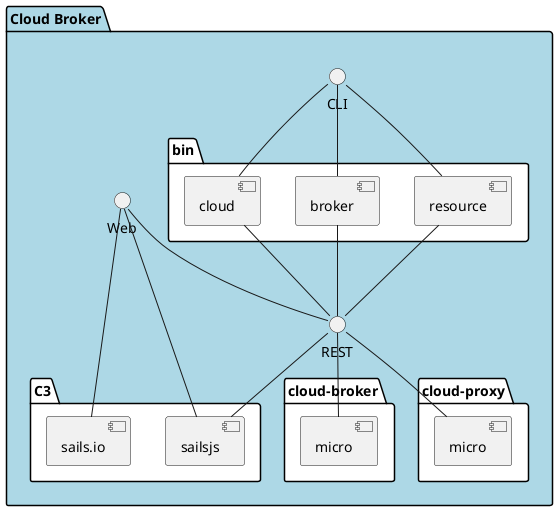 @startuml

package "Cloud Broker" #lightblue {
    interface CLI
    interface Web
    interface REST
    folder C3 #ffffff {
        component sailsjs
        component sails.io
    }
    folder bin #ffffff {
      component broker
      component cloud
      component resource
    }
    folder "cloud-proxy" #ffffff {
        component micro as cpmicro
    }
    folder "cloud-broker" #ffffff {
        component micro as cbmicro
    }
}
CLI -- broker
CLI -- cloud
CLI -- resource
broker -- REST
cloud -- REST
resource -- REST
Web -- sailsjs
Web -- REST
REST -- sailsjs

Web -- sails.io
REST -- cpmicro
REST -- cbmicro

@enduml

